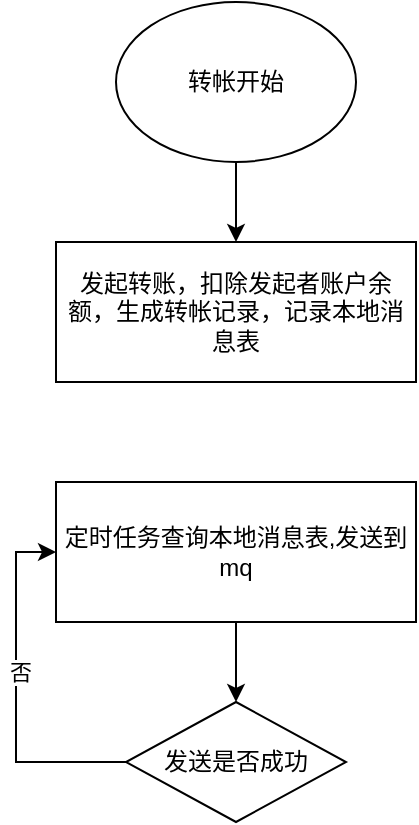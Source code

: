<mxfile version="28.0.7">
  <diagram name="第 1 页" id="GjO0GAbTQwqVim4LTeIz">
    <mxGraphModel dx="1427" dy="825" grid="1" gridSize="10" guides="1" tooltips="1" connect="1" arrows="1" fold="1" page="1" pageScale="1" pageWidth="3300" pageHeight="4681" math="0" shadow="0">
      <root>
        <mxCell id="0" />
        <mxCell id="1" parent="0" />
        <mxCell id="SmhbG2yGJK3qt77CbI1s-3" style="edgeStyle=orthogonalEdgeStyle;rounded=0;orthogonalLoop=1;jettySize=auto;html=1;entryX=0.5;entryY=0;entryDx=0;entryDy=0;" parent="1" source="SmhbG2yGJK3qt77CbI1s-1" target="SmhbG2yGJK3qt77CbI1s-2" edge="1">
          <mxGeometry relative="1" as="geometry" />
        </mxCell>
        <mxCell id="SmhbG2yGJK3qt77CbI1s-1" value="转帐开始" style="ellipse;whiteSpace=wrap;html=1;" parent="1" vertex="1">
          <mxGeometry x="330" y="140" width="120" height="80" as="geometry" />
        </mxCell>
        <mxCell id="SmhbG2yGJK3qt77CbI1s-2" value="发起转账，扣除发起者账户余额，生成转帐记录，记录本地消息表" style="rounded=0;whiteSpace=wrap;html=1;" parent="1" vertex="1">
          <mxGeometry x="300" y="260" width="180" height="70" as="geometry" />
        </mxCell>
        <mxCell id="uqdjYC-jQz3gS75na-5R-4" style="edgeStyle=orthogonalEdgeStyle;rounded=0;orthogonalLoop=1;jettySize=auto;html=1;" edge="1" parent="1" source="SmhbG2yGJK3qt77CbI1s-4" target="uqdjYC-jQz3gS75na-5R-3">
          <mxGeometry relative="1" as="geometry" />
        </mxCell>
        <mxCell id="SmhbG2yGJK3qt77CbI1s-4" value="定时任务查询本地消息表,发送到mq" style="rounded=0;whiteSpace=wrap;html=1;" parent="1" vertex="1">
          <mxGeometry x="300" y="380" width="180" height="70" as="geometry" />
        </mxCell>
        <mxCell id="uqdjYC-jQz3gS75na-5R-5" style="edgeStyle=orthogonalEdgeStyle;rounded=0;orthogonalLoop=1;jettySize=auto;html=1;exitX=0;exitY=0.5;exitDx=0;exitDy=0;entryX=0;entryY=0.5;entryDx=0;entryDy=0;" edge="1" parent="1" source="uqdjYC-jQz3gS75na-5R-3" target="SmhbG2yGJK3qt77CbI1s-4">
          <mxGeometry relative="1" as="geometry" />
        </mxCell>
        <mxCell id="uqdjYC-jQz3gS75na-5R-6" value="否" style="edgeLabel;html=1;align=center;verticalAlign=middle;resizable=0;points=[];" vertex="1" connectable="0" parent="uqdjYC-jQz3gS75na-5R-5">
          <mxGeometry x="0.112" y="-2" relative="1" as="geometry">
            <mxPoint as="offset" />
          </mxGeometry>
        </mxCell>
        <mxCell id="uqdjYC-jQz3gS75na-5R-3" value="发送是否成功" style="rhombus;whiteSpace=wrap;html=1;" vertex="1" parent="1">
          <mxGeometry x="335" y="490" width="110" height="60" as="geometry" />
        </mxCell>
      </root>
    </mxGraphModel>
  </diagram>
</mxfile>
